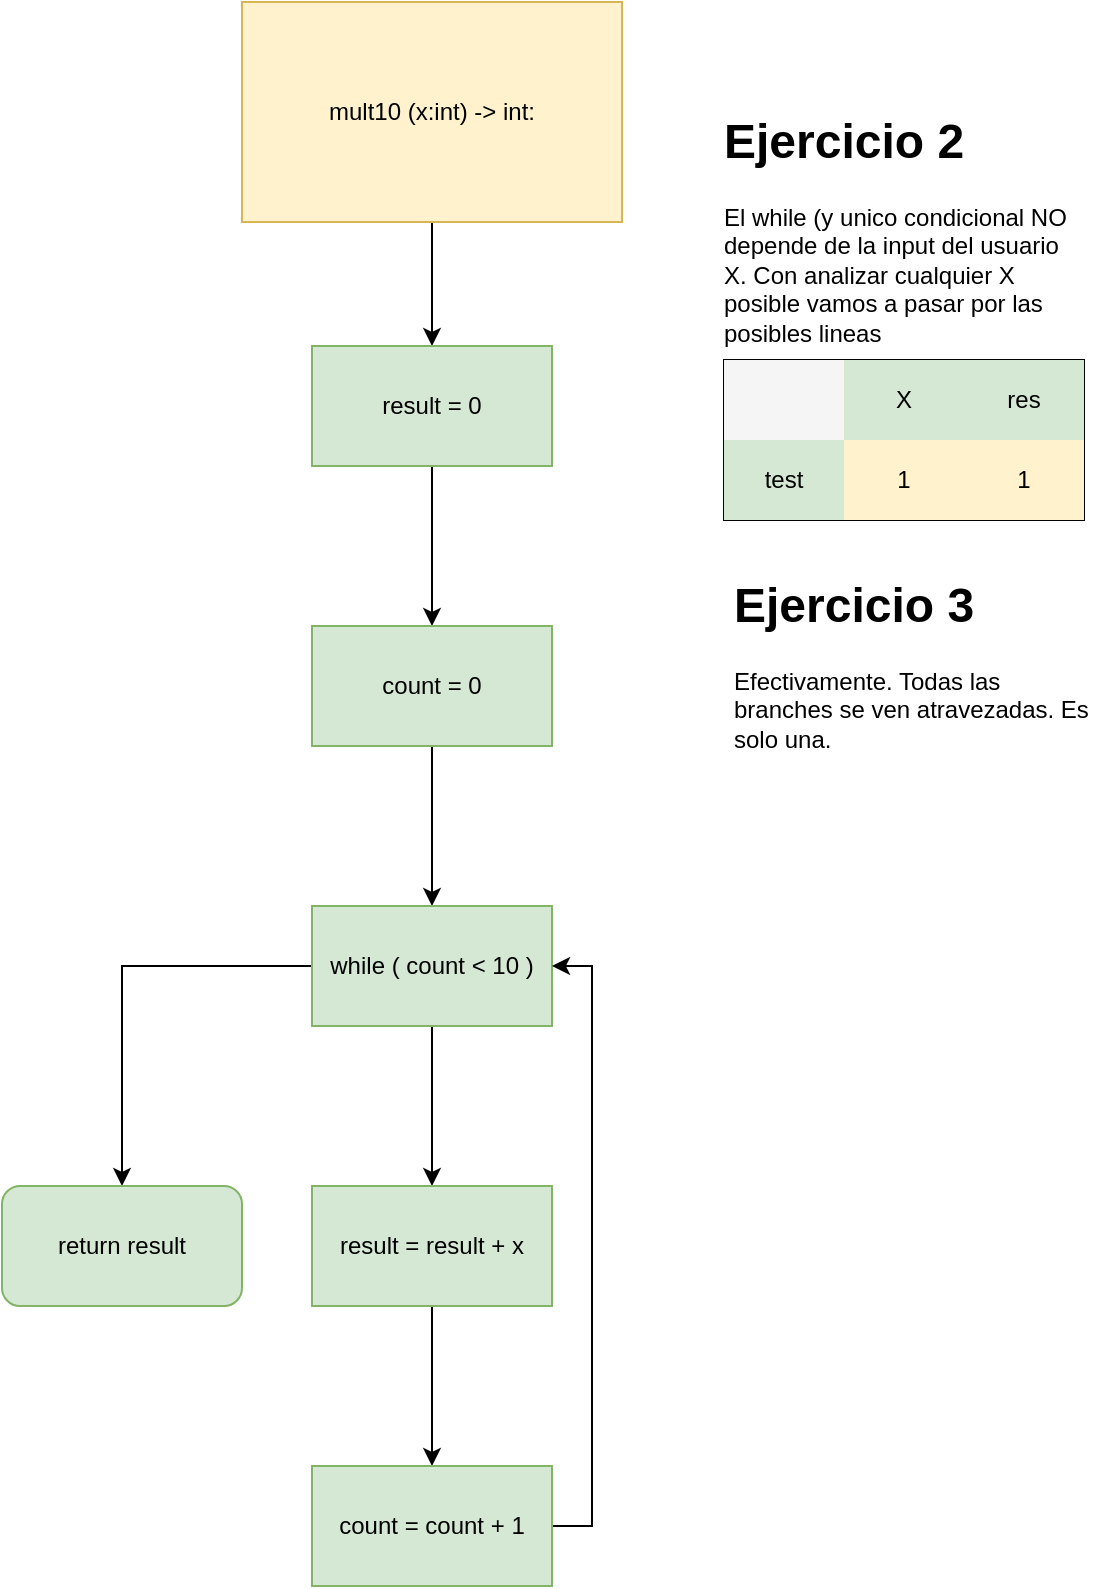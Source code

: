 <mxfile version="21.2.8" type="device">
  <diagram id="C5RBs43oDa-KdzZeNtuy" name="Page-1">
    <mxGraphModel dx="462" dy="822" grid="1" gridSize="10" guides="1" tooltips="1" connect="1" arrows="1" fold="1" page="1" pageScale="1" pageWidth="827" pageHeight="1169" math="0" shadow="0">
      <root>
        <mxCell id="WIyWlLk6GJQsqaUBKTNV-0" />
        <mxCell id="WIyWlLk6GJQsqaUBKTNV-1" parent="WIyWlLk6GJQsqaUBKTNV-0" />
        <mxCell id="mQCUxDyd7xYWhINcA6dF-4" value="" style="edgeStyle=orthogonalEdgeStyle;rounded=0;orthogonalLoop=1;jettySize=auto;html=1;" edge="1" parent="WIyWlLk6GJQsqaUBKTNV-1" source="mQCUxDyd7xYWhINcA6dF-0" target="mQCUxDyd7xYWhINcA6dF-3">
          <mxGeometry relative="1" as="geometry" />
        </mxCell>
        <mxCell id="mQCUxDyd7xYWhINcA6dF-0" value="mult10 (x:int) -&amp;gt; int:" style="whiteSpace=wrap;html=1;fillColor=#fff2cc;strokeColor=#d6b656;" vertex="1" parent="WIyWlLk6GJQsqaUBKTNV-1">
          <mxGeometry x="319" y="70" width="190" height="110" as="geometry" />
        </mxCell>
        <mxCell id="mQCUxDyd7xYWhINcA6dF-6" value="" style="edgeStyle=orthogonalEdgeStyle;rounded=0;orthogonalLoop=1;jettySize=auto;html=1;" edge="1" parent="WIyWlLk6GJQsqaUBKTNV-1" source="mQCUxDyd7xYWhINcA6dF-3" target="mQCUxDyd7xYWhINcA6dF-5">
          <mxGeometry relative="1" as="geometry" />
        </mxCell>
        <mxCell id="mQCUxDyd7xYWhINcA6dF-3" value="result = 0" style="whiteSpace=wrap;html=1;fillColor=#d5e8d4;strokeColor=#82b366;" vertex="1" parent="WIyWlLk6GJQsqaUBKTNV-1">
          <mxGeometry x="354" y="242" width="120" height="60" as="geometry" />
        </mxCell>
        <mxCell id="mQCUxDyd7xYWhINcA6dF-8" value="" style="edgeStyle=orthogonalEdgeStyle;rounded=0;orthogonalLoop=1;jettySize=auto;html=1;" edge="1" parent="WIyWlLk6GJQsqaUBKTNV-1" source="mQCUxDyd7xYWhINcA6dF-5" target="mQCUxDyd7xYWhINcA6dF-7">
          <mxGeometry relative="1" as="geometry" />
        </mxCell>
        <mxCell id="mQCUxDyd7xYWhINcA6dF-5" value="count = 0" style="whiteSpace=wrap;html=1;fillColor=#d5e8d4;strokeColor=#82b366;" vertex="1" parent="WIyWlLk6GJQsqaUBKTNV-1">
          <mxGeometry x="354" y="382" width="120" height="60" as="geometry" />
        </mxCell>
        <mxCell id="mQCUxDyd7xYWhINcA6dF-12" value="" style="edgeStyle=orthogonalEdgeStyle;rounded=0;orthogonalLoop=1;jettySize=auto;html=1;" edge="1" parent="WIyWlLk6GJQsqaUBKTNV-1" source="mQCUxDyd7xYWhINcA6dF-7" target="mQCUxDyd7xYWhINcA6dF-11">
          <mxGeometry relative="1" as="geometry" />
        </mxCell>
        <mxCell id="mQCUxDyd7xYWhINcA6dF-19" style="edgeStyle=orthogonalEdgeStyle;rounded=0;orthogonalLoop=1;jettySize=auto;html=1;exitX=0;exitY=0.5;exitDx=0;exitDy=0;entryX=0.5;entryY=0;entryDx=0;entryDy=0;" edge="1" parent="WIyWlLk6GJQsqaUBKTNV-1" source="mQCUxDyd7xYWhINcA6dF-7" target="mQCUxDyd7xYWhINcA6dF-18">
          <mxGeometry relative="1" as="geometry" />
        </mxCell>
        <mxCell id="mQCUxDyd7xYWhINcA6dF-7" value="while ( count &amp;lt; 10 )" style="whiteSpace=wrap;html=1;fillColor=#d5e8d4;strokeColor=#82b366;" vertex="1" parent="WIyWlLk6GJQsqaUBKTNV-1">
          <mxGeometry x="354" y="522" width="120" height="60" as="geometry" />
        </mxCell>
        <mxCell id="mQCUxDyd7xYWhINcA6dF-15" value="" style="edgeStyle=orthogonalEdgeStyle;rounded=0;orthogonalLoop=1;jettySize=auto;html=1;" edge="1" parent="WIyWlLk6GJQsqaUBKTNV-1" source="mQCUxDyd7xYWhINcA6dF-11" target="mQCUxDyd7xYWhINcA6dF-14">
          <mxGeometry relative="1" as="geometry" />
        </mxCell>
        <mxCell id="mQCUxDyd7xYWhINcA6dF-11" value="result = result + x" style="whiteSpace=wrap;html=1;fillColor=#d5e8d4;strokeColor=#82b366;" vertex="1" parent="WIyWlLk6GJQsqaUBKTNV-1">
          <mxGeometry x="354" y="662" width="120" height="60" as="geometry" />
        </mxCell>
        <mxCell id="mQCUxDyd7xYWhINcA6dF-16" style="edgeStyle=orthogonalEdgeStyle;rounded=0;orthogonalLoop=1;jettySize=auto;html=1;exitX=1;exitY=0.5;exitDx=0;exitDy=0;entryX=1;entryY=0.5;entryDx=0;entryDy=0;" edge="1" parent="WIyWlLk6GJQsqaUBKTNV-1" source="mQCUxDyd7xYWhINcA6dF-14" target="mQCUxDyd7xYWhINcA6dF-7">
          <mxGeometry relative="1" as="geometry" />
        </mxCell>
        <mxCell id="mQCUxDyd7xYWhINcA6dF-14" value="count = count + 1" style="whiteSpace=wrap;html=1;fillColor=#d5e8d4;strokeColor=#82b366;" vertex="1" parent="WIyWlLk6GJQsqaUBKTNV-1">
          <mxGeometry x="354" y="802" width="120" height="60" as="geometry" />
        </mxCell>
        <mxCell id="mQCUxDyd7xYWhINcA6dF-18" value="return result" style="rounded=1;whiteSpace=wrap;html=1;fillColor=#d5e8d4;strokeColor=#82b366;" vertex="1" parent="WIyWlLk6GJQsqaUBKTNV-1">
          <mxGeometry x="199" y="662" width="120" height="60" as="geometry" />
        </mxCell>
        <mxCell id="mQCUxDyd7xYWhINcA6dF-20" value="&lt;h1&gt;Ejercicio 2&lt;/h1&gt;&lt;div&gt;El while (y unico condicional NO depende de la input del usuario X. Con analizar cualquier X posible vamos a pasar por las posibles lineas&lt;/div&gt;" style="text;html=1;strokeColor=none;fillColor=none;spacing=5;spacingTop=-20;whiteSpace=wrap;overflow=hidden;rounded=0;" vertex="1" parent="WIyWlLk6GJQsqaUBKTNV-1">
          <mxGeometry x="555" y="120" width="190" height="140" as="geometry" />
        </mxCell>
        <mxCell id="mQCUxDyd7xYWhINcA6dF-21" value="" style="shape=table;startSize=0;container=1;collapsible=0;childLayout=tableLayout;" vertex="1" parent="WIyWlLk6GJQsqaUBKTNV-1">
          <mxGeometry x="560" y="249" width="180" height="80" as="geometry" />
        </mxCell>
        <mxCell id="mQCUxDyd7xYWhINcA6dF-22" value="" style="shape=tableRow;horizontal=0;startSize=0;swimlaneHead=0;swimlaneBody=0;strokeColor=inherit;top=0;left=0;bottom=0;right=0;collapsible=0;dropTarget=0;fillColor=none;points=[[0,0.5],[1,0.5]];portConstraint=eastwest;" vertex="1" parent="mQCUxDyd7xYWhINcA6dF-21">
          <mxGeometry width="180" height="40" as="geometry" />
        </mxCell>
        <mxCell id="mQCUxDyd7xYWhINcA6dF-23" value="" style="shape=partialRectangle;html=1;whiteSpace=wrap;connectable=0;strokeColor=#666666;overflow=hidden;fillColor=#f5f5f5;top=0;left=0;bottom=0;right=0;pointerEvents=1;fontColor=#333333;" vertex="1" parent="mQCUxDyd7xYWhINcA6dF-22">
          <mxGeometry width="60" height="40" as="geometry">
            <mxRectangle width="60" height="40" as="alternateBounds" />
          </mxGeometry>
        </mxCell>
        <mxCell id="mQCUxDyd7xYWhINcA6dF-24" value="X" style="shape=partialRectangle;html=1;whiteSpace=wrap;connectable=0;strokeColor=#82b366;overflow=hidden;fillColor=#d5e8d4;top=0;left=0;bottom=0;right=0;pointerEvents=1;" vertex="1" parent="mQCUxDyd7xYWhINcA6dF-22">
          <mxGeometry x="60" width="60" height="40" as="geometry">
            <mxRectangle width="60" height="40" as="alternateBounds" />
          </mxGeometry>
        </mxCell>
        <mxCell id="mQCUxDyd7xYWhINcA6dF-25" value="res" style="shape=partialRectangle;html=1;whiteSpace=wrap;connectable=0;strokeColor=#82b366;overflow=hidden;fillColor=#d5e8d4;top=0;left=0;bottom=0;right=0;pointerEvents=1;" vertex="1" parent="mQCUxDyd7xYWhINcA6dF-22">
          <mxGeometry x="120" width="60" height="40" as="geometry">
            <mxRectangle width="60" height="40" as="alternateBounds" />
          </mxGeometry>
        </mxCell>
        <mxCell id="mQCUxDyd7xYWhINcA6dF-26" value="" style="shape=tableRow;horizontal=0;startSize=0;swimlaneHead=0;swimlaneBody=0;strokeColor=inherit;top=0;left=0;bottom=0;right=0;collapsible=0;dropTarget=0;fillColor=none;points=[[0,0.5],[1,0.5]];portConstraint=eastwest;" vertex="1" parent="mQCUxDyd7xYWhINcA6dF-21">
          <mxGeometry y="40" width="180" height="40" as="geometry" />
        </mxCell>
        <mxCell id="mQCUxDyd7xYWhINcA6dF-27" value="test" style="shape=partialRectangle;html=1;whiteSpace=wrap;connectable=0;strokeColor=#82b366;overflow=hidden;fillColor=#d5e8d4;top=0;left=0;bottom=0;right=0;pointerEvents=1;" vertex="1" parent="mQCUxDyd7xYWhINcA6dF-26">
          <mxGeometry width="60" height="40" as="geometry">
            <mxRectangle width="60" height="40" as="alternateBounds" />
          </mxGeometry>
        </mxCell>
        <mxCell id="mQCUxDyd7xYWhINcA6dF-28" value="1" style="shape=partialRectangle;html=1;whiteSpace=wrap;connectable=0;strokeColor=#d6b656;overflow=hidden;fillColor=#fff2cc;top=0;left=0;bottom=0;right=0;pointerEvents=1;" vertex="1" parent="mQCUxDyd7xYWhINcA6dF-26">
          <mxGeometry x="60" width="60" height="40" as="geometry">
            <mxRectangle width="60" height="40" as="alternateBounds" />
          </mxGeometry>
        </mxCell>
        <mxCell id="mQCUxDyd7xYWhINcA6dF-29" value="1" style="shape=partialRectangle;html=1;whiteSpace=wrap;connectable=0;strokeColor=#d6b656;overflow=hidden;fillColor=#fff2cc;top=0;left=0;bottom=0;right=0;pointerEvents=1;" vertex="1" parent="mQCUxDyd7xYWhINcA6dF-26">
          <mxGeometry x="120" width="60" height="40" as="geometry">
            <mxRectangle width="60" height="40" as="alternateBounds" />
          </mxGeometry>
        </mxCell>
        <mxCell id="mQCUxDyd7xYWhINcA6dF-30" value="&lt;h1&gt;Ejercicio 3&lt;/h1&gt;&lt;div&gt;Efectivamente. Todas las branches se ven atravezadas. Es solo una.&lt;/div&gt;" style="text;html=1;strokeColor=none;fillColor=none;spacing=5;spacingTop=-20;whiteSpace=wrap;overflow=hidden;rounded=0;" vertex="1" parent="WIyWlLk6GJQsqaUBKTNV-1">
          <mxGeometry x="560" y="352" width="190" height="120" as="geometry" />
        </mxCell>
      </root>
    </mxGraphModel>
  </diagram>
</mxfile>
